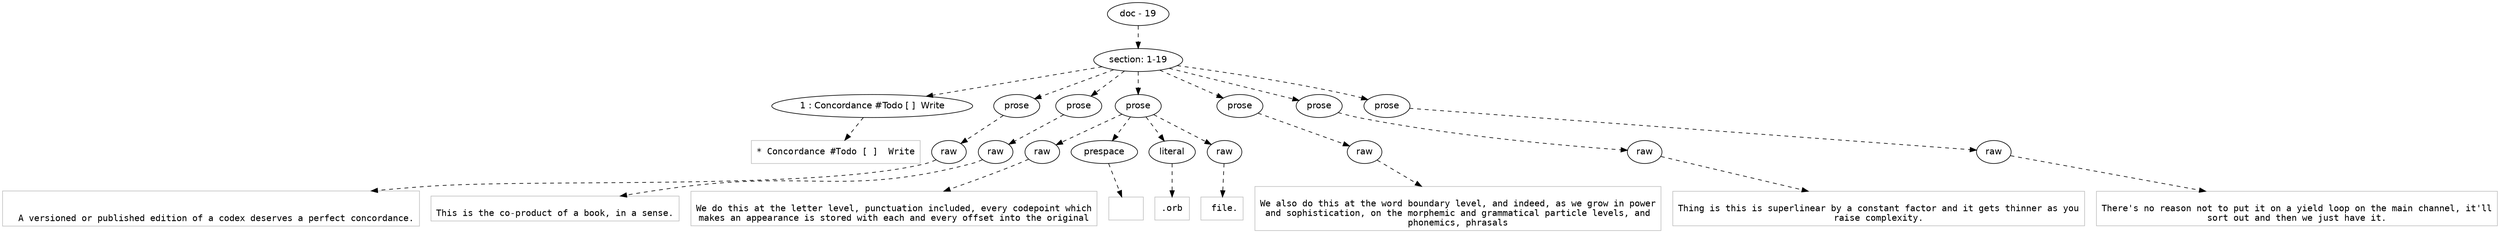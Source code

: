 digraph lpegNode {

node [fontname=Helvetica]
edge [style=dashed]

doc_0 [label="doc - 19"]


doc_0 -> { section_1}
{rank=same; section_1}

section_1 [label="section: 1-19"]


// END RANK doc_0

section_1 -> { header_2 prose_3 prose_4 prose_5 prose_6 prose_7 prose_8}
{rank=same; header_2 prose_3 prose_4 prose_5 prose_6 prose_7 prose_8}

header_2 [label="1 : Concordance #Todo [ ]  Write"]

prose_3 [label="prose"]

prose_4 [label="prose"]

prose_5 [label="prose"]

prose_6 [label="prose"]

prose_7 [label="prose"]

prose_8 [label="prose"]


// END RANK section_1

header_2 -> leaf_9
leaf_9  [color=Gray,shape=rectangle,fontname=Inconsolata,label="* Concordance #Todo [ ]  Write"]
// END RANK header_2

prose_3 -> { raw_10}
{rank=same; raw_10}

raw_10 [label="raw"]


// END RANK prose_3

raw_10 -> leaf_11
leaf_11  [color=Gray,shape=rectangle,fontname=Inconsolata,label="

  A versioned or published edition of a codex deserves a perfect concordance.
"]
// END RANK raw_10

prose_4 -> { raw_12}
{rank=same; raw_12}

raw_12 [label="raw"]


// END RANK prose_4

raw_12 -> leaf_13
leaf_13  [color=Gray,shape=rectangle,fontname=Inconsolata,label="
This is the co-product of a book, in a sense.
"]
// END RANK raw_12

prose_5 -> { raw_14 prespace_15 literal_16 raw_17}
{rank=same; raw_14 prespace_15 literal_16 raw_17}

raw_14 [label="raw"]

prespace_15 [label="prespace"]

literal_16 [label="literal"]

raw_17 [label="raw"]


// END RANK prose_5

raw_14 -> leaf_18
leaf_18  [color=Gray,shape=rectangle,fontname=Inconsolata,label="
We do this at the letter level, punctuation included, every codepoint which
makes an appearance is stored with each and every offset into the original"]
// END RANK raw_14

prespace_15 -> leaf_19
leaf_19  [color=Gray,shape=rectangle,fontname=Inconsolata,label=""]
// END RANK prespace_15

literal_16 -> leaf_20
leaf_20  [color=Gray,shape=rectangle,fontname=Inconsolata,label=".orb"]
// END RANK literal_16

raw_17 -> leaf_21
leaf_21  [color=Gray,shape=rectangle,fontname=Inconsolata,label=" file.
"]
// END RANK raw_17

prose_6 -> { raw_22}
{rank=same; raw_22}

raw_22 [label="raw"]


// END RANK prose_6

raw_22 -> leaf_23
leaf_23  [color=Gray,shape=rectangle,fontname=Inconsolata,label="
We also do this at the word boundary level, and indeed, as we grow in power
and sophistication, on the morphemic and grammatical particle levels, and
phonemics, phrasals
"]
// END RANK raw_22

prose_7 -> { raw_24}
{rank=same; raw_24}

raw_24 [label="raw"]


// END RANK prose_7

raw_24 -> leaf_25
leaf_25  [color=Gray,shape=rectangle,fontname=Inconsolata,label="
Thing is this is superlinear by a constant factor and it gets thinner as you
raise complexity.
"]
// END RANK raw_24

prose_8 -> { raw_26}
{rank=same; raw_26}

raw_26 [label="raw"]


// END RANK prose_8

raw_26 -> leaf_27
leaf_27  [color=Gray,shape=rectangle,fontname=Inconsolata,label="
There's no reason not to put it on a yield loop on the main channel, it'll
sort out and then we just have it."]
// END RANK raw_26


}
